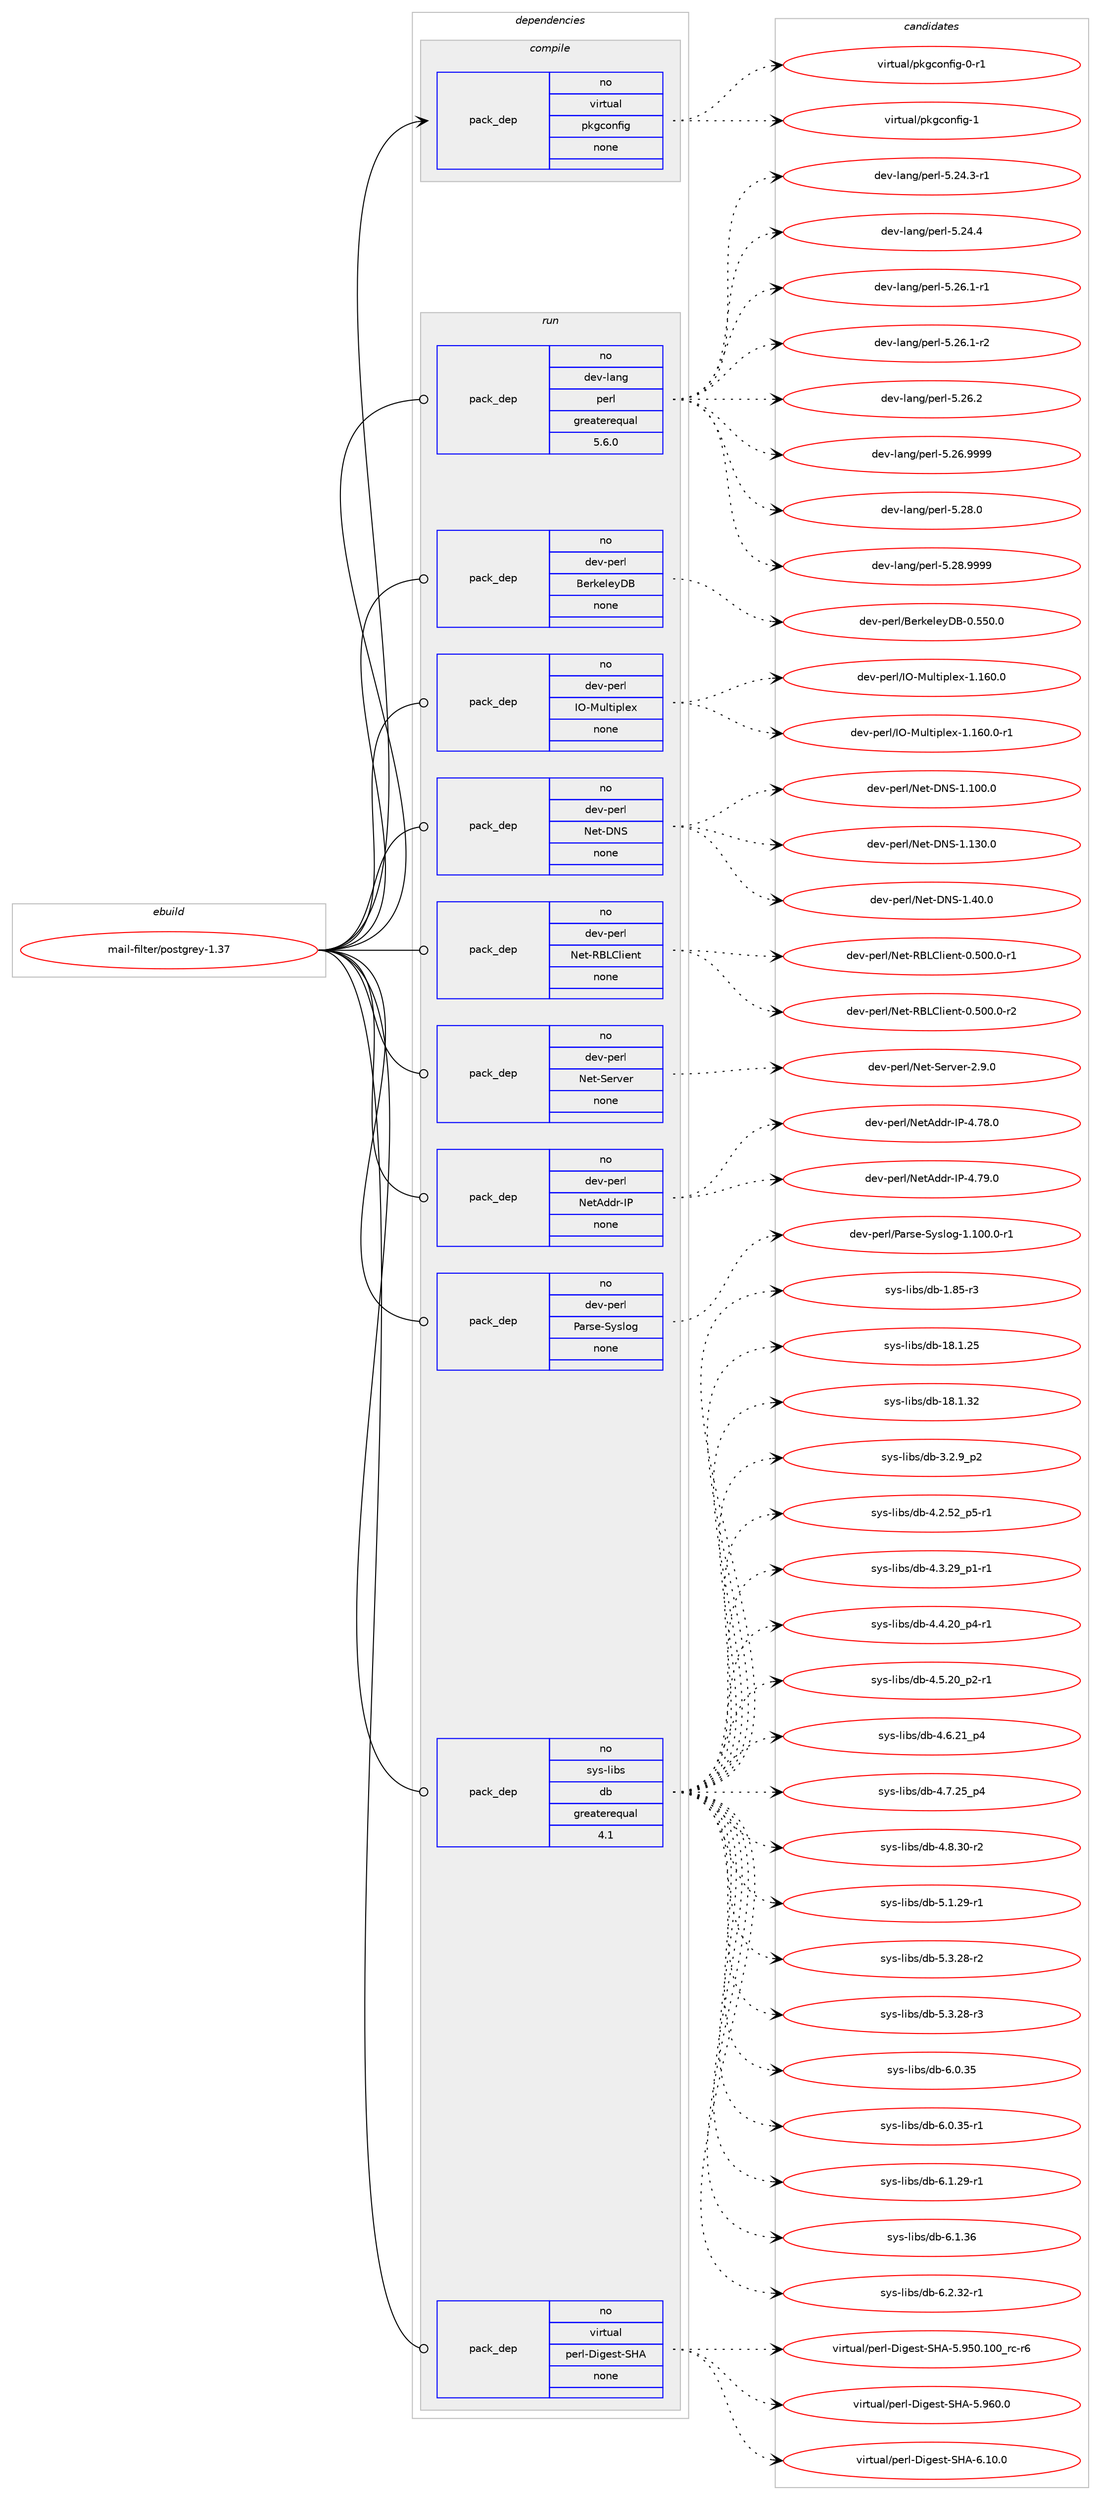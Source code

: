 digraph prolog {

# *************
# Graph options
# *************

newrank=true;
concentrate=true;
compound=true;
graph [rankdir=LR,fontname=Helvetica,fontsize=10,ranksep=1.5];#, ranksep=2.5, nodesep=0.2];
edge  [arrowhead=vee];
node  [fontname=Helvetica,fontsize=10];

# **********
# The ebuild
# **********

subgraph cluster_leftcol {
color=gray;
rank=same;
label=<<i>ebuild</i>>;
id [label="mail-filter/postgrey-1.37", color=red, width=4, href="../mail-filter/postgrey-1.37.svg"];
}

# ****************
# The dependencies
# ****************

subgraph cluster_midcol {
color=gray;
label=<<i>dependencies</i>>;
subgraph cluster_compile {
fillcolor="#eeeeee";
style=filled;
label=<<i>compile</i>>;
subgraph pack1139689 {
dependency1595773 [label=<<TABLE BORDER="0" CELLBORDER="1" CELLSPACING="0" CELLPADDING="4" WIDTH="220"><TR><TD ROWSPAN="6" CELLPADDING="30">pack_dep</TD></TR><TR><TD WIDTH="110">no</TD></TR><TR><TD>virtual</TD></TR><TR><TD>pkgconfig</TD></TR><TR><TD>none</TD></TR><TR><TD></TD></TR></TABLE>>, shape=none, color=blue];
}
id:e -> dependency1595773:w [weight=20,style="solid",arrowhead="vee"];
}
subgraph cluster_compileandrun {
fillcolor="#eeeeee";
style=filled;
label=<<i>compile and run</i>>;
}
subgraph cluster_run {
fillcolor="#eeeeee";
style=filled;
label=<<i>run</i>>;
subgraph pack1139690 {
dependency1595774 [label=<<TABLE BORDER="0" CELLBORDER="1" CELLSPACING="0" CELLPADDING="4" WIDTH="220"><TR><TD ROWSPAN="6" CELLPADDING="30">pack_dep</TD></TR><TR><TD WIDTH="110">no</TD></TR><TR><TD>dev-lang</TD></TR><TR><TD>perl</TD></TR><TR><TD>greaterequal</TD></TR><TR><TD>5.6.0</TD></TR></TABLE>>, shape=none, color=blue];
}
id:e -> dependency1595774:w [weight=20,style="solid",arrowhead="odot"];
subgraph pack1139691 {
dependency1595775 [label=<<TABLE BORDER="0" CELLBORDER="1" CELLSPACING="0" CELLPADDING="4" WIDTH="220"><TR><TD ROWSPAN="6" CELLPADDING="30">pack_dep</TD></TR><TR><TD WIDTH="110">no</TD></TR><TR><TD>dev-perl</TD></TR><TR><TD>BerkeleyDB</TD></TR><TR><TD>none</TD></TR><TR><TD></TD></TR></TABLE>>, shape=none, color=blue];
}
id:e -> dependency1595775:w [weight=20,style="solid",arrowhead="odot"];
subgraph pack1139692 {
dependency1595776 [label=<<TABLE BORDER="0" CELLBORDER="1" CELLSPACING="0" CELLPADDING="4" WIDTH="220"><TR><TD ROWSPAN="6" CELLPADDING="30">pack_dep</TD></TR><TR><TD WIDTH="110">no</TD></TR><TR><TD>dev-perl</TD></TR><TR><TD>IO-Multiplex</TD></TR><TR><TD>none</TD></TR><TR><TD></TD></TR></TABLE>>, shape=none, color=blue];
}
id:e -> dependency1595776:w [weight=20,style="solid",arrowhead="odot"];
subgraph pack1139693 {
dependency1595777 [label=<<TABLE BORDER="0" CELLBORDER="1" CELLSPACING="0" CELLPADDING="4" WIDTH="220"><TR><TD ROWSPAN="6" CELLPADDING="30">pack_dep</TD></TR><TR><TD WIDTH="110">no</TD></TR><TR><TD>dev-perl</TD></TR><TR><TD>Net-DNS</TD></TR><TR><TD>none</TD></TR><TR><TD></TD></TR></TABLE>>, shape=none, color=blue];
}
id:e -> dependency1595777:w [weight=20,style="solid",arrowhead="odot"];
subgraph pack1139694 {
dependency1595778 [label=<<TABLE BORDER="0" CELLBORDER="1" CELLSPACING="0" CELLPADDING="4" WIDTH="220"><TR><TD ROWSPAN="6" CELLPADDING="30">pack_dep</TD></TR><TR><TD WIDTH="110">no</TD></TR><TR><TD>dev-perl</TD></TR><TR><TD>Net-RBLClient</TD></TR><TR><TD>none</TD></TR><TR><TD></TD></TR></TABLE>>, shape=none, color=blue];
}
id:e -> dependency1595778:w [weight=20,style="solid",arrowhead="odot"];
subgraph pack1139695 {
dependency1595779 [label=<<TABLE BORDER="0" CELLBORDER="1" CELLSPACING="0" CELLPADDING="4" WIDTH="220"><TR><TD ROWSPAN="6" CELLPADDING="30">pack_dep</TD></TR><TR><TD WIDTH="110">no</TD></TR><TR><TD>dev-perl</TD></TR><TR><TD>Net-Server</TD></TR><TR><TD>none</TD></TR><TR><TD></TD></TR></TABLE>>, shape=none, color=blue];
}
id:e -> dependency1595779:w [weight=20,style="solid",arrowhead="odot"];
subgraph pack1139696 {
dependency1595780 [label=<<TABLE BORDER="0" CELLBORDER="1" CELLSPACING="0" CELLPADDING="4" WIDTH="220"><TR><TD ROWSPAN="6" CELLPADDING="30">pack_dep</TD></TR><TR><TD WIDTH="110">no</TD></TR><TR><TD>dev-perl</TD></TR><TR><TD>NetAddr-IP</TD></TR><TR><TD>none</TD></TR><TR><TD></TD></TR></TABLE>>, shape=none, color=blue];
}
id:e -> dependency1595780:w [weight=20,style="solid",arrowhead="odot"];
subgraph pack1139697 {
dependency1595781 [label=<<TABLE BORDER="0" CELLBORDER="1" CELLSPACING="0" CELLPADDING="4" WIDTH="220"><TR><TD ROWSPAN="6" CELLPADDING="30">pack_dep</TD></TR><TR><TD WIDTH="110">no</TD></TR><TR><TD>dev-perl</TD></TR><TR><TD>Parse-Syslog</TD></TR><TR><TD>none</TD></TR><TR><TD></TD></TR></TABLE>>, shape=none, color=blue];
}
id:e -> dependency1595781:w [weight=20,style="solid",arrowhead="odot"];
subgraph pack1139698 {
dependency1595782 [label=<<TABLE BORDER="0" CELLBORDER="1" CELLSPACING="0" CELLPADDING="4" WIDTH="220"><TR><TD ROWSPAN="6" CELLPADDING="30">pack_dep</TD></TR><TR><TD WIDTH="110">no</TD></TR><TR><TD>sys-libs</TD></TR><TR><TD>db</TD></TR><TR><TD>greaterequal</TD></TR><TR><TD>4.1</TD></TR></TABLE>>, shape=none, color=blue];
}
id:e -> dependency1595782:w [weight=20,style="solid",arrowhead="odot"];
subgraph pack1139699 {
dependency1595783 [label=<<TABLE BORDER="0" CELLBORDER="1" CELLSPACING="0" CELLPADDING="4" WIDTH="220"><TR><TD ROWSPAN="6" CELLPADDING="30">pack_dep</TD></TR><TR><TD WIDTH="110">no</TD></TR><TR><TD>virtual</TD></TR><TR><TD>perl-Digest-SHA</TD></TR><TR><TD>none</TD></TR><TR><TD></TD></TR></TABLE>>, shape=none, color=blue];
}
id:e -> dependency1595783:w [weight=20,style="solid",arrowhead="odot"];
}
}

# **************
# The candidates
# **************

subgraph cluster_choices {
rank=same;
color=gray;
label=<<i>candidates</i>>;

subgraph choice1139689 {
color=black;
nodesep=1;
choice11810511411611797108471121071039911111010210510345484511449 [label="virtual/pkgconfig-0-r1", color=red, width=4,href="../virtual/pkgconfig-0-r1.svg"];
choice1181051141161179710847112107103991111101021051034549 [label="virtual/pkgconfig-1", color=red, width=4,href="../virtual/pkgconfig-1.svg"];
dependency1595773:e -> choice11810511411611797108471121071039911111010210510345484511449:w [style=dotted,weight="100"];
dependency1595773:e -> choice1181051141161179710847112107103991111101021051034549:w [style=dotted,weight="100"];
}
subgraph choice1139690 {
color=black;
nodesep=1;
choice100101118451089711010347112101114108455346505246514511449 [label="dev-lang/perl-5.24.3-r1", color=red, width=4,href="../dev-lang/perl-5.24.3-r1.svg"];
choice10010111845108971101034711210111410845534650524652 [label="dev-lang/perl-5.24.4", color=red, width=4,href="../dev-lang/perl-5.24.4.svg"];
choice100101118451089711010347112101114108455346505446494511449 [label="dev-lang/perl-5.26.1-r1", color=red, width=4,href="../dev-lang/perl-5.26.1-r1.svg"];
choice100101118451089711010347112101114108455346505446494511450 [label="dev-lang/perl-5.26.1-r2", color=red, width=4,href="../dev-lang/perl-5.26.1-r2.svg"];
choice10010111845108971101034711210111410845534650544650 [label="dev-lang/perl-5.26.2", color=red, width=4,href="../dev-lang/perl-5.26.2.svg"];
choice10010111845108971101034711210111410845534650544657575757 [label="dev-lang/perl-5.26.9999", color=red, width=4,href="../dev-lang/perl-5.26.9999.svg"];
choice10010111845108971101034711210111410845534650564648 [label="dev-lang/perl-5.28.0", color=red, width=4,href="../dev-lang/perl-5.28.0.svg"];
choice10010111845108971101034711210111410845534650564657575757 [label="dev-lang/perl-5.28.9999", color=red, width=4,href="../dev-lang/perl-5.28.9999.svg"];
dependency1595774:e -> choice100101118451089711010347112101114108455346505246514511449:w [style=dotted,weight="100"];
dependency1595774:e -> choice10010111845108971101034711210111410845534650524652:w [style=dotted,weight="100"];
dependency1595774:e -> choice100101118451089711010347112101114108455346505446494511449:w [style=dotted,weight="100"];
dependency1595774:e -> choice100101118451089711010347112101114108455346505446494511450:w [style=dotted,weight="100"];
dependency1595774:e -> choice10010111845108971101034711210111410845534650544650:w [style=dotted,weight="100"];
dependency1595774:e -> choice10010111845108971101034711210111410845534650544657575757:w [style=dotted,weight="100"];
dependency1595774:e -> choice10010111845108971101034711210111410845534650564648:w [style=dotted,weight="100"];
dependency1595774:e -> choice10010111845108971101034711210111410845534650564657575757:w [style=dotted,weight="100"];
}
subgraph choice1139691 {
color=black;
nodesep=1;
choice10010111845112101114108476610111410710110810112168664548465353484648 [label="dev-perl/BerkeleyDB-0.550.0", color=red, width=4,href="../dev-perl/BerkeleyDB-0.550.0.svg"];
dependency1595775:e -> choice10010111845112101114108476610111410710110810112168664548465353484648:w [style=dotted,weight="100"];
}
subgraph choice1139692 {
color=black;
nodesep=1;
choice1001011184511210111410847737945771171081161051121081011204549464954484648 [label="dev-perl/IO-Multiplex-1.160.0", color=red, width=4,href="../dev-perl/IO-Multiplex-1.160.0.svg"];
choice10010111845112101114108477379457711710811610511210810112045494649544846484511449 [label="dev-perl/IO-Multiplex-1.160.0-r1", color=red, width=4,href="../dev-perl/IO-Multiplex-1.160.0-r1.svg"];
dependency1595776:e -> choice1001011184511210111410847737945771171081161051121081011204549464954484648:w [style=dotted,weight="100"];
dependency1595776:e -> choice10010111845112101114108477379457711710811610511210810112045494649544846484511449:w [style=dotted,weight="100"];
}
subgraph choice1139693 {
color=black;
nodesep=1;
choice100101118451121011141084778101116456878834549464948484648 [label="dev-perl/Net-DNS-1.100.0", color=red, width=4,href="../dev-perl/Net-DNS-1.100.0.svg"];
choice100101118451121011141084778101116456878834549464951484648 [label="dev-perl/Net-DNS-1.130.0", color=red, width=4,href="../dev-perl/Net-DNS-1.130.0.svg"];
choice1001011184511210111410847781011164568788345494652484648 [label="dev-perl/Net-DNS-1.40.0", color=red, width=4,href="../dev-perl/Net-DNS-1.40.0.svg"];
dependency1595777:e -> choice100101118451121011141084778101116456878834549464948484648:w [style=dotted,weight="100"];
dependency1595777:e -> choice100101118451121011141084778101116456878834549464951484648:w [style=dotted,weight="100"];
dependency1595777:e -> choice1001011184511210111410847781011164568788345494652484648:w [style=dotted,weight="100"];
}
subgraph choice1139694 {
color=black;
nodesep=1;
choice100101118451121011141084778101116458266766710810510111011645484653484846484511449 [label="dev-perl/Net-RBLClient-0.500.0-r1", color=red, width=4,href="../dev-perl/Net-RBLClient-0.500.0-r1.svg"];
choice100101118451121011141084778101116458266766710810510111011645484653484846484511450 [label="dev-perl/Net-RBLClient-0.500.0-r2", color=red, width=4,href="../dev-perl/Net-RBLClient-0.500.0-r2.svg"];
dependency1595778:e -> choice100101118451121011141084778101116458266766710810510111011645484653484846484511449:w [style=dotted,weight="100"];
dependency1595778:e -> choice100101118451121011141084778101116458266766710810510111011645484653484846484511450:w [style=dotted,weight="100"];
}
subgraph choice1139695 {
color=black;
nodesep=1;
choice1001011184511210111410847781011164583101114118101114455046574648 [label="dev-perl/Net-Server-2.9.0", color=red, width=4,href="../dev-perl/Net-Server-2.9.0.svg"];
dependency1595779:e -> choice1001011184511210111410847781011164583101114118101114455046574648:w [style=dotted,weight="100"];
}
subgraph choice1139696 {
color=black;
nodesep=1;
choice1001011184511210111410847781011166510010011445738045524655564648 [label="dev-perl/NetAddr-IP-4.78.0", color=red, width=4,href="../dev-perl/NetAddr-IP-4.78.0.svg"];
choice1001011184511210111410847781011166510010011445738045524655574648 [label="dev-perl/NetAddr-IP-4.79.0", color=red, width=4,href="../dev-perl/NetAddr-IP-4.79.0.svg"];
dependency1595780:e -> choice1001011184511210111410847781011166510010011445738045524655564648:w [style=dotted,weight="100"];
dependency1595780:e -> choice1001011184511210111410847781011166510010011445738045524655574648:w [style=dotted,weight="100"];
}
subgraph choice1139697 {
color=black;
nodesep=1;
choice10010111845112101114108478097114115101458312111510811110345494649484846484511449 [label="dev-perl/Parse-Syslog-1.100.0-r1", color=red, width=4,href="../dev-perl/Parse-Syslog-1.100.0-r1.svg"];
dependency1595781:e -> choice10010111845112101114108478097114115101458312111510811110345494649484846484511449:w [style=dotted,weight="100"];
}
subgraph choice1139698 {
color=black;
nodesep=1;
choice1151211154510810598115471009845494656534511451 [label="sys-libs/db-1.85-r3", color=red, width=4,href="../sys-libs/db-1.85-r3.svg"];
choice115121115451081059811547100984549564649465053 [label="sys-libs/db-18.1.25", color=red, width=4,href="../sys-libs/db-18.1.25.svg"];
choice115121115451081059811547100984549564649465150 [label="sys-libs/db-18.1.32", color=red, width=4,href="../sys-libs/db-18.1.32.svg"];
choice115121115451081059811547100984551465046579511250 [label="sys-libs/db-3.2.9_p2", color=red, width=4,href="../sys-libs/db-3.2.9_p2.svg"];
choice115121115451081059811547100984552465046535095112534511449 [label="sys-libs/db-4.2.52_p5-r1", color=red, width=4,href="../sys-libs/db-4.2.52_p5-r1.svg"];
choice115121115451081059811547100984552465146505795112494511449 [label="sys-libs/db-4.3.29_p1-r1", color=red, width=4,href="../sys-libs/db-4.3.29_p1-r1.svg"];
choice115121115451081059811547100984552465246504895112524511449 [label="sys-libs/db-4.4.20_p4-r1", color=red, width=4,href="../sys-libs/db-4.4.20_p4-r1.svg"];
choice115121115451081059811547100984552465346504895112504511449 [label="sys-libs/db-4.5.20_p2-r1", color=red, width=4,href="../sys-libs/db-4.5.20_p2-r1.svg"];
choice11512111545108105981154710098455246544650499511252 [label="sys-libs/db-4.6.21_p4", color=red, width=4,href="../sys-libs/db-4.6.21_p4.svg"];
choice11512111545108105981154710098455246554650539511252 [label="sys-libs/db-4.7.25_p4", color=red, width=4,href="../sys-libs/db-4.7.25_p4.svg"];
choice11512111545108105981154710098455246564651484511450 [label="sys-libs/db-4.8.30-r2", color=red, width=4,href="../sys-libs/db-4.8.30-r2.svg"];
choice11512111545108105981154710098455346494650574511449 [label="sys-libs/db-5.1.29-r1", color=red, width=4,href="../sys-libs/db-5.1.29-r1.svg"];
choice11512111545108105981154710098455346514650564511450 [label="sys-libs/db-5.3.28-r2", color=red, width=4,href="../sys-libs/db-5.3.28-r2.svg"];
choice11512111545108105981154710098455346514650564511451 [label="sys-libs/db-5.3.28-r3", color=red, width=4,href="../sys-libs/db-5.3.28-r3.svg"];
choice1151211154510810598115471009845544648465153 [label="sys-libs/db-6.0.35", color=red, width=4,href="../sys-libs/db-6.0.35.svg"];
choice11512111545108105981154710098455446484651534511449 [label="sys-libs/db-6.0.35-r1", color=red, width=4,href="../sys-libs/db-6.0.35-r1.svg"];
choice11512111545108105981154710098455446494650574511449 [label="sys-libs/db-6.1.29-r1", color=red, width=4,href="../sys-libs/db-6.1.29-r1.svg"];
choice1151211154510810598115471009845544649465154 [label="sys-libs/db-6.1.36", color=red, width=4,href="../sys-libs/db-6.1.36.svg"];
choice11512111545108105981154710098455446504651504511449 [label="sys-libs/db-6.2.32-r1", color=red, width=4,href="../sys-libs/db-6.2.32-r1.svg"];
dependency1595782:e -> choice1151211154510810598115471009845494656534511451:w [style=dotted,weight="100"];
dependency1595782:e -> choice115121115451081059811547100984549564649465053:w [style=dotted,weight="100"];
dependency1595782:e -> choice115121115451081059811547100984549564649465150:w [style=dotted,weight="100"];
dependency1595782:e -> choice115121115451081059811547100984551465046579511250:w [style=dotted,weight="100"];
dependency1595782:e -> choice115121115451081059811547100984552465046535095112534511449:w [style=dotted,weight="100"];
dependency1595782:e -> choice115121115451081059811547100984552465146505795112494511449:w [style=dotted,weight="100"];
dependency1595782:e -> choice115121115451081059811547100984552465246504895112524511449:w [style=dotted,weight="100"];
dependency1595782:e -> choice115121115451081059811547100984552465346504895112504511449:w [style=dotted,weight="100"];
dependency1595782:e -> choice11512111545108105981154710098455246544650499511252:w [style=dotted,weight="100"];
dependency1595782:e -> choice11512111545108105981154710098455246554650539511252:w [style=dotted,weight="100"];
dependency1595782:e -> choice11512111545108105981154710098455246564651484511450:w [style=dotted,weight="100"];
dependency1595782:e -> choice11512111545108105981154710098455346494650574511449:w [style=dotted,weight="100"];
dependency1595782:e -> choice11512111545108105981154710098455346514650564511450:w [style=dotted,weight="100"];
dependency1595782:e -> choice11512111545108105981154710098455346514650564511451:w [style=dotted,weight="100"];
dependency1595782:e -> choice1151211154510810598115471009845544648465153:w [style=dotted,weight="100"];
dependency1595782:e -> choice11512111545108105981154710098455446484651534511449:w [style=dotted,weight="100"];
dependency1595782:e -> choice11512111545108105981154710098455446494650574511449:w [style=dotted,weight="100"];
dependency1595782:e -> choice1151211154510810598115471009845544649465154:w [style=dotted,weight="100"];
dependency1595782:e -> choice11512111545108105981154710098455446504651504511449:w [style=dotted,weight="100"];
}
subgraph choice1139699 {
color=black;
nodesep=1;
choice11810511411611797108471121011141084568105103101115116458372654553465753484649484895114994511454 [label="virtual/perl-Digest-SHA-5.950.100_rc-r6", color=red, width=4,href="../virtual/perl-Digest-SHA-5.950.100_rc-r6.svg"];
choice11810511411611797108471121011141084568105103101115116458372654553465754484648 [label="virtual/perl-Digest-SHA-5.960.0", color=red, width=4,href="../virtual/perl-Digest-SHA-5.960.0.svg"];
choice118105114116117971084711210111410845681051031011151164583726545544649484648 [label="virtual/perl-Digest-SHA-6.10.0", color=red, width=4,href="../virtual/perl-Digest-SHA-6.10.0.svg"];
dependency1595783:e -> choice11810511411611797108471121011141084568105103101115116458372654553465753484649484895114994511454:w [style=dotted,weight="100"];
dependency1595783:e -> choice11810511411611797108471121011141084568105103101115116458372654553465754484648:w [style=dotted,weight="100"];
dependency1595783:e -> choice118105114116117971084711210111410845681051031011151164583726545544649484648:w [style=dotted,weight="100"];
}
}

}
